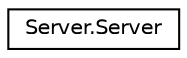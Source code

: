 digraph "Graphical Class Hierarchy"
{
  edge [fontname="Helvetica",fontsize="10",labelfontname="Helvetica",labelfontsize="10"];
  node [fontname="Helvetica",fontsize="10",shape=record];
  rankdir="LR";
  Node1 [label="Server.Server",height=0.2,width=0.4,color="black", fillcolor="white", style="filled",URL="$classServer_1_1Server.html"];
}
